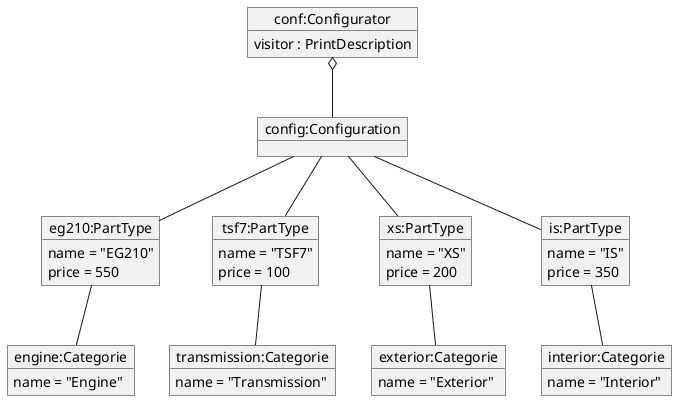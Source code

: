 @startuml
object "conf:Configurator" as configurator {
     visitor : PrintDescription
}

object "config:Configuration" as configuration {
    
}

object "eg210:PartType" as eg210 {
    name = "EG210"
    price = 550
}

object "tsf7:PartType" as tsf7 {
    name = "TSF7"
    price = 100
}

object "xs:PartType" as xs {
    name = "XS"
    price = 200
}

object "is:PartType" as is {
    name = "IS"
    price = 350
}

object "engine:Categorie" as engine {
    name = "Engine"
}

object "transmission:Categorie" as transmission {
    name = "Transmission"
}

object "exterior:Categorie" as exterior {
    name = "Exterior"
}

object "interior:Categorie" as interior {
    name = "Interior"
}

configurator o-- configuration
configuration -- eg210
configuration -- tsf7
configuration -- xs
configuration -- is

eg210 -- engine
tsf7 -- transmission
xs -- exterior
is -- interior
@enduml
